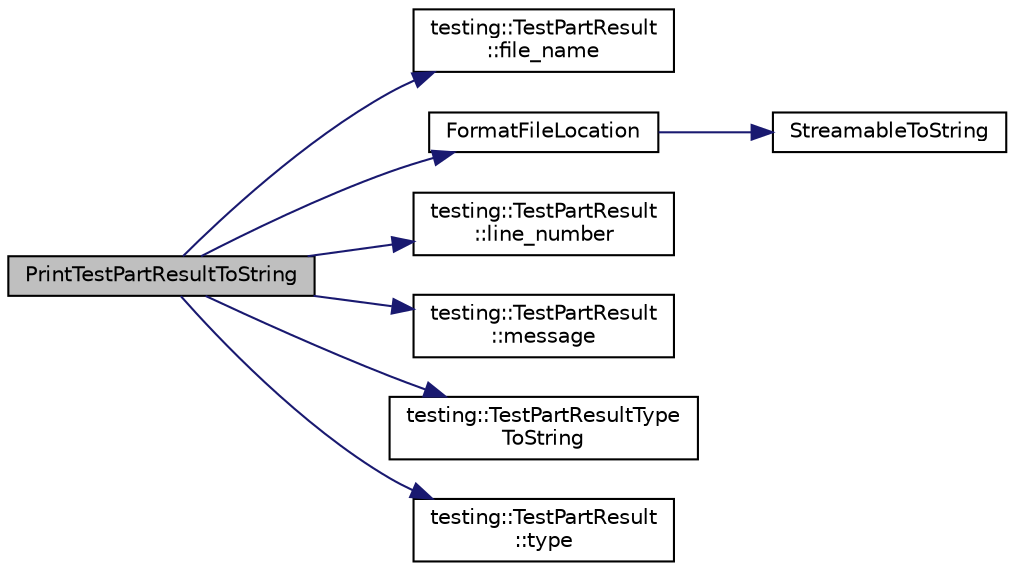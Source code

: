 digraph "PrintTestPartResultToString"
{
 // INTERACTIVE_SVG=YES
 // LATEX_PDF_SIZE
  bgcolor="transparent";
  edge [fontname="Helvetica",fontsize="10",labelfontname="Helvetica",labelfontsize="10"];
  node [fontname="Helvetica",fontsize="10",shape=record];
  rankdir="LR";
  Node1 [label="PrintTestPartResultToString",height=0.2,width=0.4,color="black", fillcolor="grey75", style="filled", fontcolor="black",tooltip=" "];
  Node1 -> Node2 [color="midnightblue",fontsize="10",style="solid",fontname="Helvetica"];
  Node2 [label="testing::TestPartResult\l::file_name",height=0.2,width=0.4,color="black",URL="$d9/d98/classtesting_1_1TestPartResult_ad5e655e4f5a697870e836f380a16797c.html#ad5e655e4f5a697870e836f380a16797c",tooltip=" "];
  Node1 -> Node3 [color="midnightblue",fontsize="10",style="solid",fontname="Helvetica"];
  Node3 [label="FormatFileLocation",height=0.2,width=0.4,color="black",URL="$d0/da7/namespacetesting_1_1internal_a6264f0605b7d7d0609eae663c58662c0.html#a6264f0605b7d7d0609eae663c58662c0",tooltip=" "];
  Node3 -> Node4 [color="midnightblue",fontsize="10",style="solid",fontname="Helvetica"];
  Node4 [label="StreamableToString",height=0.2,width=0.4,color="black",URL="$d0/da7/namespacetesting_1_1internal_aad4beed95d0846e6ffc5da0978ef3bb9.html#aad4beed95d0846e6ffc5da0978ef3bb9",tooltip=" "];
  Node1 -> Node5 [color="midnightblue",fontsize="10",style="solid",fontname="Helvetica"];
  Node5 [label="testing::TestPartResult\l::line_number",height=0.2,width=0.4,color="black",URL="$d9/d98/classtesting_1_1TestPartResult_a10a4f56de3322c42846ad149b1227d86.html#a10a4f56de3322c42846ad149b1227d86",tooltip=" "];
  Node1 -> Node6 [color="midnightblue",fontsize="10",style="solid",fontname="Helvetica"];
  Node6 [label="testing::TestPartResult\l::message",height=0.2,width=0.4,color="black",URL="$d9/d98/classtesting_1_1TestPartResult_aea6220e002a8039b97dc6fbd9ff79f46.html#aea6220e002a8039b97dc6fbd9ff79f46",tooltip=" "];
  Node1 -> Node7 [color="midnightblue",fontsize="10",style="solid",fontname="Helvetica"];
  Node7 [label="testing::TestPartResultType\lToString",height=0.2,width=0.4,color="black",URL="$d0/d75/namespacetesting_a4e9fdeef31f7e49afccfde0532f76864.html#a4e9fdeef31f7e49afccfde0532f76864",tooltip=" "];
  Node1 -> Node8 [color="midnightblue",fontsize="10",style="solid",fontname="Helvetica"];
  Node8 [label="testing::TestPartResult\l::type",height=0.2,width=0.4,color="black",URL="$d9/d98/classtesting_1_1TestPartResult_adf4a6727c689e0038cf2cdd158d5ed2c.html#adf4a6727c689e0038cf2cdd158d5ed2c",tooltip=" "];
}
